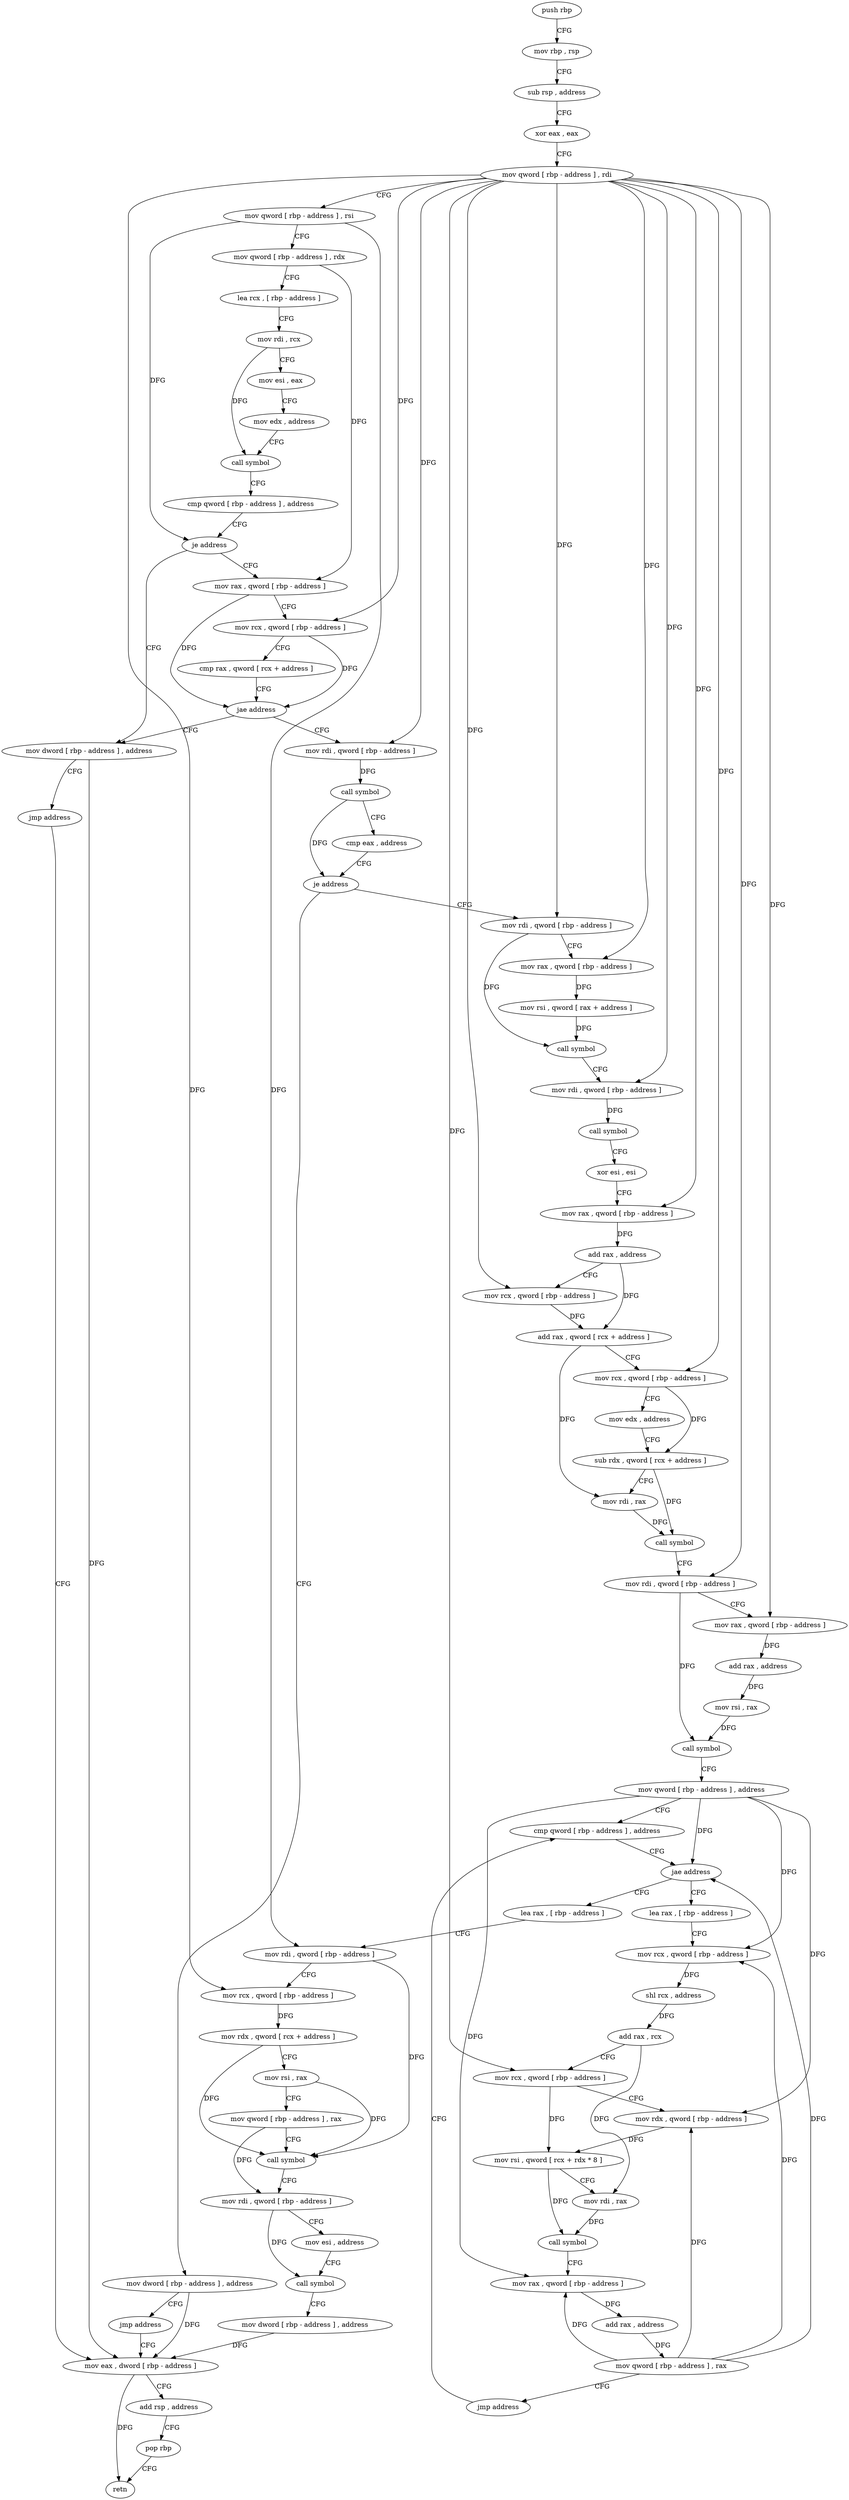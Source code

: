 digraph "func" {
"4239600" [label = "push rbp" ]
"4239601" [label = "mov rbp , rsp" ]
"4239604" [label = "sub rsp , address" ]
"4239608" [label = "xor eax , eax" ]
"4239610" [label = "mov qword [ rbp - address ] , rdi" ]
"4239614" [label = "mov qword [ rbp - address ] , rsi" ]
"4239618" [label = "mov qword [ rbp - address ] , rdx" ]
"4239622" [label = "lea rcx , [ rbp - address ]" ]
"4239626" [label = "mov rdi , rcx" ]
"4239629" [label = "mov esi , eax" ]
"4239631" [label = "mov edx , address" ]
"4239636" [label = "call symbol" ]
"4239641" [label = "cmp qword [ rbp - address ] , address" ]
"4239646" [label = "je address" ]
"4239673" [label = "mov dword [ rbp - address ] , address" ]
"4239652" [label = "mov rax , qword [ rbp - address ]" ]
"4239680" [label = "jmp address" ]
"4239938" [label = "mov eax , dword [ rbp - address ]" ]
"4239656" [label = "mov rcx , qword [ rbp - address ]" ]
"4239660" [label = "cmp rax , qword [ rcx + address ]" ]
"4239667" [label = "jae address" ]
"4239685" [label = "mov rdi , qword [ rbp - address ]" ]
"4239941" [label = "add rsp , address" ]
"4239945" [label = "pop rbp" ]
"4239946" [label = "retn" ]
"4239689" [label = "call symbol" ]
"4239694" [label = "cmp eax , address" ]
"4239697" [label = "je address" ]
"4239715" [label = "mov rdi , qword [ rbp - address ]" ]
"4239703" [label = "mov dword [ rbp - address ] , address" ]
"4239719" [label = "mov rax , qword [ rbp - address ]" ]
"4239723" [label = "mov rsi , qword [ rax + address ]" ]
"4239730" [label = "call symbol" ]
"4239735" [label = "mov rdi , qword [ rbp - address ]" ]
"4239739" [label = "call symbol" ]
"4239744" [label = "xor esi , esi" ]
"4239746" [label = "mov rax , qword [ rbp - address ]" ]
"4239750" [label = "add rax , address" ]
"4239756" [label = "mov rcx , qword [ rbp - address ]" ]
"4239760" [label = "add rax , qword [ rcx + address ]" ]
"4239767" [label = "mov rcx , qword [ rbp - address ]" ]
"4239771" [label = "mov edx , address" ]
"4239776" [label = "sub rdx , qword [ rcx + address ]" ]
"4239783" [label = "mov rdi , rax" ]
"4239786" [label = "call symbol" ]
"4239791" [label = "mov rdi , qword [ rbp - address ]" ]
"4239795" [label = "mov rax , qword [ rbp - address ]" ]
"4239799" [label = "add rax , address" ]
"4239805" [label = "mov rsi , rax" ]
"4239808" [label = "call symbol" ]
"4239813" [label = "mov qword [ rbp - address ] , address" ]
"4239821" [label = "cmp qword [ rbp - address ] , address" ]
"4239710" [label = "jmp address" ]
"4239886" [label = "lea rax , [ rbp - address ]" ]
"4239890" [label = "mov rdi , qword [ rbp - address ]" ]
"4239894" [label = "mov rcx , qword [ rbp - address ]" ]
"4239898" [label = "mov rdx , qword [ rcx + address ]" ]
"4239905" [label = "mov rsi , rax" ]
"4239908" [label = "mov qword [ rbp - address ] , rax" ]
"4239912" [label = "call symbol" ]
"4239917" [label = "mov rdi , qword [ rbp - address ]" ]
"4239921" [label = "mov esi , address" ]
"4239926" [label = "call symbol" ]
"4239931" [label = "mov dword [ rbp - address ] , address" ]
"4239832" [label = "lea rax , [ rbp - address ]" ]
"4239836" [label = "mov rcx , qword [ rbp - address ]" ]
"4239840" [label = "shl rcx , address" ]
"4239844" [label = "add rax , rcx" ]
"4239847" [label = "mov rcx , qword [ rbp - address ]" ]
"4239851" [label = "mov rdx , qword [ rbp - address ]" ]
"4239855" [label = "mov rsi , qword [ rcx + rdx * 8 ]" ]
"4239859" [label = "mov rdi , rax" ]
"4239862" [label = "call symbol" ]
"4239867" [label = "mov rax , qword [ rbp - address ]" ]
"4239871" [label = "add rax , address" ]
"4239877" [label = "mov qword [ rbp - address ] , rax" ]
"4239881" [label = "jmp address" ]
"4239826" [label = "jae address" ]
"4239600" -> "4239601" [ label = "CFG" ]
"4239601" -> "4239604" [ label = "CFG" ]
"4239604" -> "4239608" [ label = "CFG" ]
"4239608" -> "4239610" [ label = "CFG" ]
"4239610" -> "4239614" [ label = "CFG" ]
"4239610" -> "4239656" [ label = "DFG" ]
"4239610" -> "4239685" [ label = "DFG" ]
"4239610" -> "4239715" [ label = "DFG" ]
"4239610" -> "4239719" [ label = "DFG" ]
"4239610" -> "4239735" [ label = "DFG" ]
"4239610" -> "4239746" [ label = "DFG" ]
"4239610" -> "4239756" [ label = "DFG" ]
"4239610" -> "4239767" [ label = "DFG" ]
"4239610" -> "4239791" [ label = "DFG" ]
"4239610" -> "4239795" [ label = "DFG" ]
"4239610" -> "4239894" [ label = "DFG" ]
"4239610" -> "4239847" [ label = "DFG" ]
"4239614" -> "4239618" [ label = "CFG" ]
"4239614" -> "4239646" [ label = "DFG" ]
"4239614" -> "4239890" [ label = "DFG" ]
"4239618" -> "4239622" [ label = "CFG" ]
"4239618" -> "4239652" [ label = "DFG" ]
"4239622" -> "4239626" [ label = "CFG" ]
"4239626" -> "4239629" [ label = "CFG" ]
"4239626" -> "4239636" [ label = "DFG" ]
"4239629" -> "4239631" [ label = "CFG" ]
"4239631" -> "4239636" [ label = "CFG" ]
"4239636" -> "4239641" [ label = "CFG" ]
"4239641" -> "4239646" [ label = "CFG" ]
"4239646" -> "4239673" [ label = "CFG" ]
"4239646" -> "4239652" [ label = "CFG" ]
"4239673" -> "4239680" [ label = "CFG" ]
"4239673" -> "4239938" [ label = "DFG" ]
"4239652" -> "4239656" [ label = "CFG" ]
"4239652" -> "4239667" [ label = "DFG" ]
"4239680" -> "4239938" [ label = "CFG" ]
"4239938" -> "4239941" [ label = "CFG" ]
"4239938" -> "4239946" [ label = "DFG" ]
"4239656" -> "4239660" [ label = "CFG" ]
"4239656" -> "4239667" [ label = "DFG" ]
"4239660" -> "4239667" [ label = "CFG" ]
"4239667" -> "4239685" [ label = "CFG" ]
"4239667" -> "4239673" [ label = "CFG" ]
"4239685" -> "4239689" [ label = "DFG" ]
"4239941" -> "4239945" [ label = "CFG" ]
"4239945" -> "4239946" [ label = "CFG" ]
"4239689" -> "4239694" [ label = "CFG" ]
"4239689" -> "4239697" [ label = "DFG" ]
"4239694" -> "4239697" [ label = "CFG" ]
"4239697" -> "4239715" [ label = "CFG" ]
"4239697" -> "4239703" [ label = "CFG" ]
"4239715" -> "4239719" [ label = "CFG" ]
"4239715" -> "4239730" [ label = "DFG" ]
"4239703" -> "4239710" [ label = "CFG" ]
"4239703" -> "4239938" [ label = "DFG" ]
"4239719" -> "4239723" [ label = "DFG" ]
"4239723" -> "4239730" [ label = "DFG" ]
"4239730" -> "4239735" [ label = "CFG" ]
"4239735" -> "4239739" [ label = "DFG" ]
"4239739" -> "4239744" [ label = "CFG" ]
"4239744" -> "4239746" [ label = "CFG" ]
"4239746" -> "4239750" [ label = "DFG" ]
"4239750" -> "4239756" [ label = "CFG" ]
"4239750" -> "4239760" [ label = "DFG" ]
"4239756" -> "4239760" [ label = "DFG" ]
"4239760" -> "4239767" [ label = "CFG" ]
"4239760" -> "4239783" [ label = "DFG" ]
"4239767" -> "4239771" [ label = "CFG" ]
"4239767" -> "4239776" [ label = "DFG" ]
"4239771" -> "4239776" [ label = "CFG" ]
"4239776" -> "4239783" [ label = "CFG" ]
"4239776" -> "4239786" [ label = "DFG" ]
"4239783" -> "4239786" [ label = "DFG" ]
"4239786" -> "4239791" [ label = "CFG" ]
"4239791" -> "4239795" [ label = "CFG" ]
"4239791" -> "4239808" [ label = "DFG" ]
"4239795" -> "4239799" [ label = "DFG" ]
"4239799" -> "4239805" [ label = "DFG" ]
"4239805" -> "4239808" [ label = "DFG" ]
"4239808" -> "4239813" [ label = "CFG" ]
"4239813" -> "4239821" [ label = "CFG" ]
"4239813" -> "4239826" [ label = "DFG" ]
"4239813" -> "4239836" [ label = "DFG" ]
"4239813" -> "4239851" [ label = "DFG" ]
"4239813" -> "4239867" [ label = "DFG" ]
"4239821" -> "4239826" [ label = "CFG" ]
"4239710" -> "4239938" [ label = "CFG" ]
"4239886" -> "4239890" [ label = "CFG" ]
"4239890" -> "4239894" [ label = "CFG" ]
"4239890" -> "4239912" [ label = "DFG" ]
"4239894" -> "4239898" [ label = "DFG" ]
"4239898" -> "4239905" [ label = "CFG" ]
"4239898" -> "4239912" [ label = "DFG" ]
"4239905" -> "4239908" [ label = "CFG" ]
"4239905" -> "4239912" [ label = "DFG" ]
"4239908" -> "4239912" [ label = "CFG" ]
"4239908" -> "4239917" [ label = "DFG" ]
"4239912" -> "4239917" [ label = "CFG" ]
"4239917" -> "4239921" [ label = "CFG" ]
"4239917" -> "4239926" [ label = "DFG" ]
"4239921" -> "4239926" [ label = "CFG" ]
"4239926" -> "4239931" [ label = "CFG" ]
"4239931" -> "4239938" [ label = "DFG" ]
"4239832" -> "4239836" [ label = "CFG" ]
"4239836" -> "4239840" [ label = "DFG" ]
"4239840" -> "4239844" [ label = "DFG" ]
"4239844" -> "4239847" [ label = "CFG" ]
"4239844" -> "4239859" [ label = "DFG" ]
"4239847" -> "4239851" [ label = "CFG" ]
"4239847" -> "4239855" [ label = "DFG" ]
"4239851" -> "4239855" [ label = "DFG" ]
"4239855" -> "4239859" [ label = "CFG" ]
"4239855" -> "4239862" [ label = "DFG" ]
"4239859" -> "4239862" [ label = "DFG" ]
"4239862" -> "4239867" [ label = "CFG" ]
"4239867" -> "4239871" [ label = "DFG" ]
"4239871" -> "4239877" [ label = "DFG" ]
"4239877" -> "4239881" [ label = "CFG" ]
"4239877" -> "4239826" [ label = "DFG" ]
"4239877" -> "4239836" [ label = "DFG" ]
"4239877" -> "4239851" [ label = "DFG" ]
"4239877" -> "4239867" [ label = "DFG" ]
"4239881" -> "4239821" [ label = "CFG" ]
"4239826" -> "4239886" [ label = "CFG" ]
"4239826" -> "4239832" [ label = "CFG" ]
}
